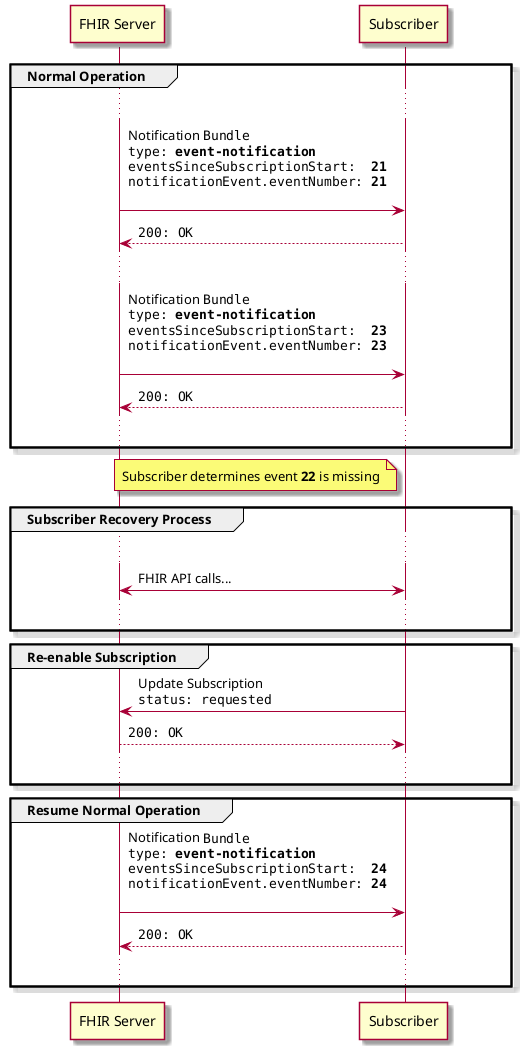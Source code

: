 @startuml
skin rose
skinparam NoteTextAlignment left
skinparam Padding 2
skinparam ParticipantPadding 50
skinparam LifelineStrategy solid

participant "FHIR Server" as S
participant Subscriber    as C

group Normal Operation
  ...
  S -> C: Notification ""Bundle""\n""type: **event-notification**""\n""eventsSinceSubscriptionStart:  **21**""\n""notificationEvent.eventNumber: **21**""\n
  return ""200: OK""
  ...
  S -> C: Notification ""Bundle""\n""type: **event-notification**""\n""eventsSinceSubscriptionStart:  **23**""\n""notificationEvent.eventNumber: **23**""\n
  return ""200: OK""
  ...
end

note left of C
  Subscriber determines event **22** is missing
end note

group Subscriber Recovery Process
  ...
  C <-> S: FHIR API calls...
  ...
end

group Re-enable Subscription
  C -> S:Update Subscription\n""status: requested""
  return ""200: OK""
  ...
end

group Resume Normal Operation
  S -> C: Notification ""Bundle""\n""type: **event-notification**""\n""eventsSinceSubscriptionStart:  **24**""\n""notificationEvent.eventNumber: **24**""\n
  return ""200: OK""
  ...
end
@enduml
